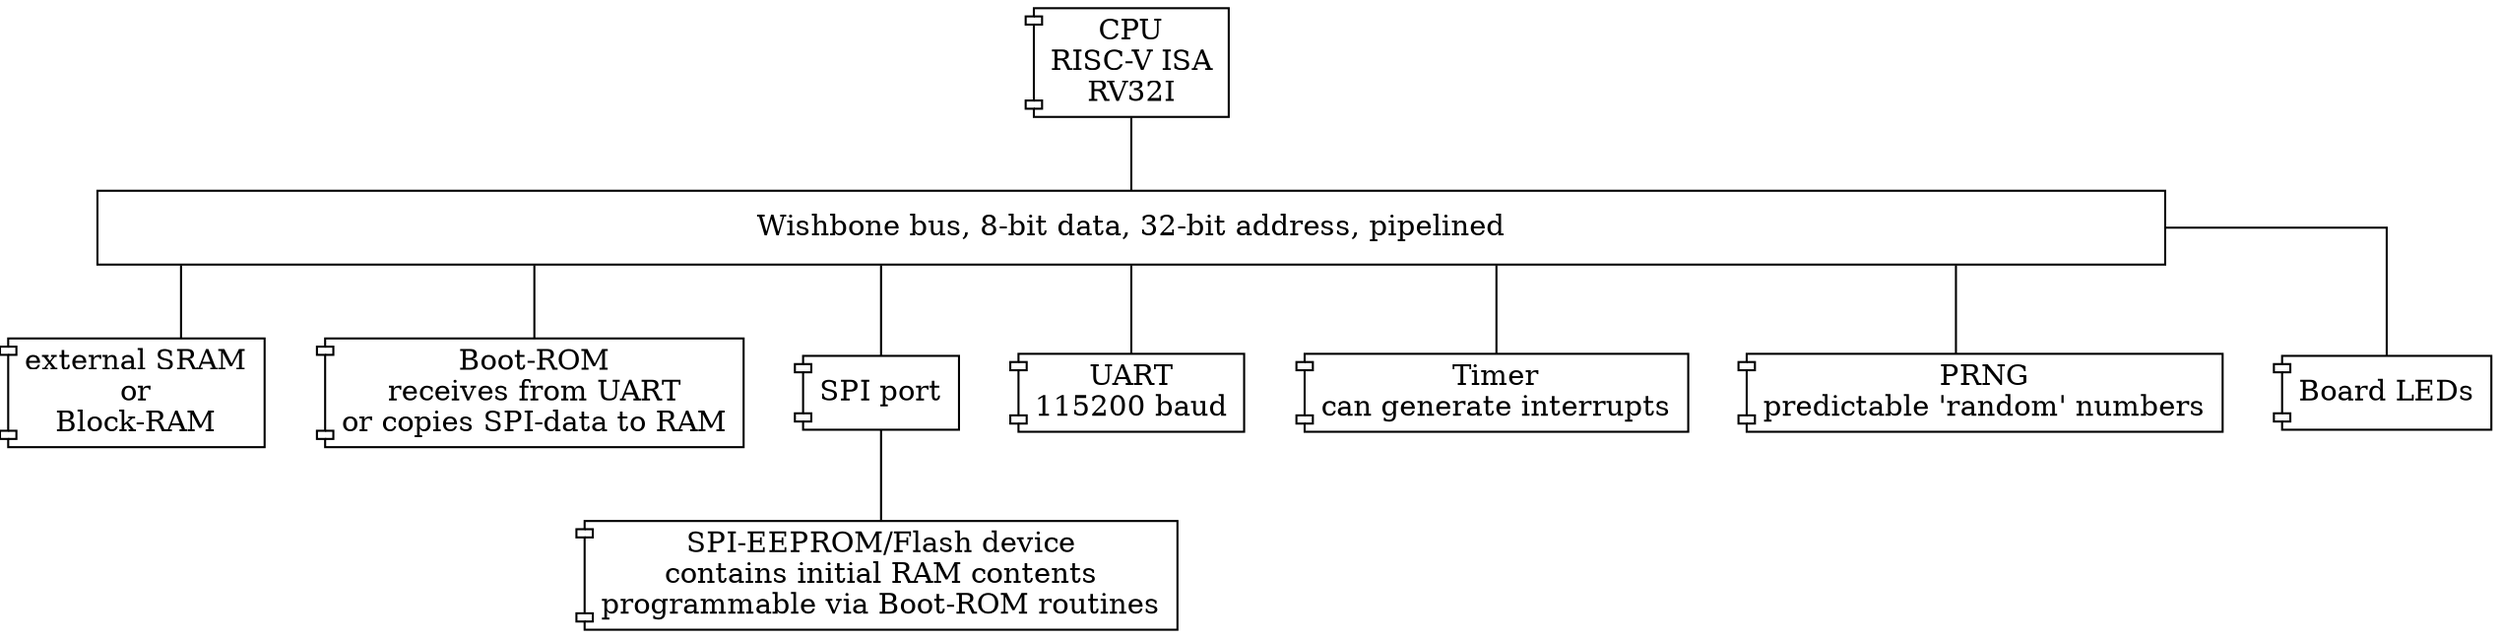 graph spu32soc {
	graph [splines=ortho, nodesep=0.4]

	cpu[label="CPU\nRISC-V ISA\nRV32I" shape="component"];
	arbiter[label="Wishbone bus, 8-bit data, 32-bit address, pipelined" shape="rect" width=14];

	ram[label="external SRAM\nor\nBlock-RAM" shape="component"]
	brom[label="Boot-ROM\nreceives from UART\nor copies SPI-data to RAM" shape="component"];
	spi[label="SPI port" shape="component"];
	uart[label="UART\n115200 baud" shape="component"];
	timer[label="Timer\ncan generate interrupts" shape="component"];
	prng[label="PRNG\npredictable 'random' numbers" shape="component"];
	leds[label="Board LEDs" shape="component"];

	spiflash[label="SPI-EEPROM/Flash device\ncontains initial RAM contents\nprogrammable via Boot-ROM routines" shape="component"];

	cpu -- arbiter;

	arbiter -- ram;
	arbiter -- brom;
	arbiter -- spi;
	arbiter -- uart;
	arbiter -- timer;
	arbiter -- prng;
	arbiter -- leds;

	spi -- spiflash;
}

